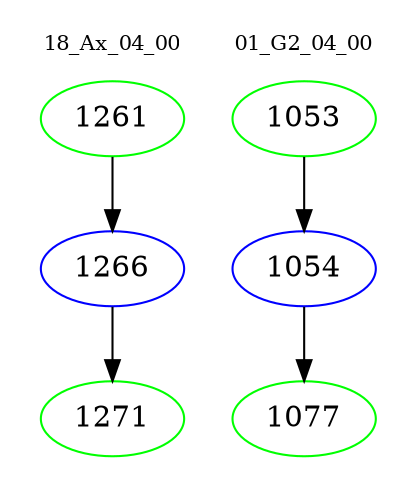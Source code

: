 digraph{
subgraph cluster_0 {
color = white
label = "18_Ax_04_00";
fontsize=10;
T0_1261 [label="1261", color="green"]
T0_1261 -> T0_1266 [color="black"]
T0_1266 [label="1266", color="blue"]
T0_1266 -> T0_1271 [color="black"]
T0_1271 [label="1271", color="green"]
}
subgraph cluster_1 {
color = white
label = "01_G2_04_00";
fontsize=10;
T1_1053 [label="1053", color="green"]
T1_1053 -> T1_1054 [color="black"]
T1_1054 [label="1054", color="blue"]
T1_1054 -> T1_1077 [color="black"]
T1_1077 [label="1077", color="green"]
}
}
